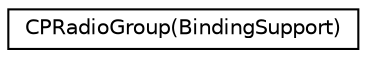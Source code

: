 digraph "Graphical Class Hierarchy"
{
  edge [fontname="Helvetica",fontsize="10",labelfontname="Helvetica",labelfontsize="10"];
  node [fontname="Helvetica",fontsize="10",shape=record];
  rankdir="LR";
  Node1 [label="CPRadioGroup(BindingSupport)",height=0.2,width=0.4,color="black", fillcolor="white", style="filled",URL="$category_c_p_radio_group_07_binding_support_08.html"];
}

